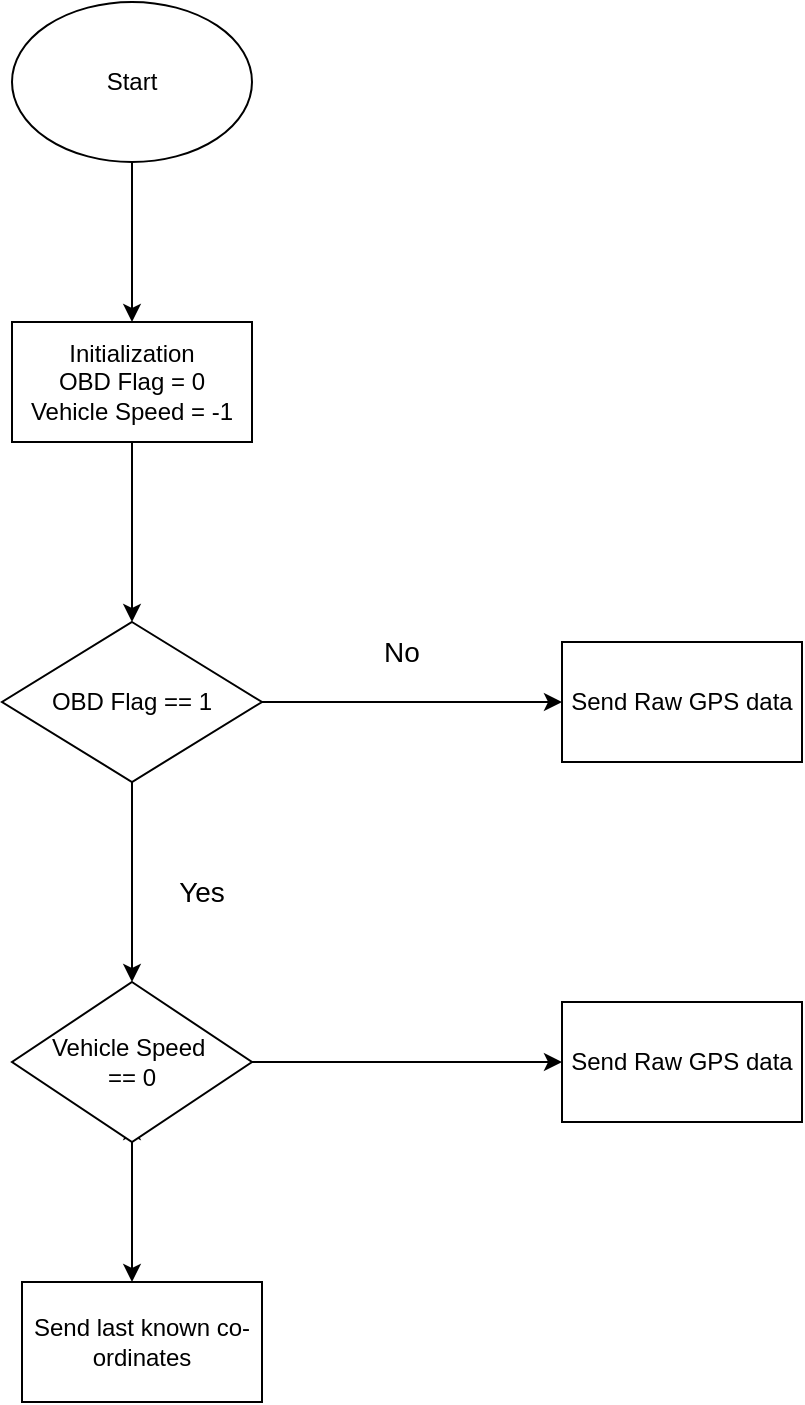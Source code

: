 <mxfile version="24.4.6" type="github">
  <diagram name="Page-1" id="V7EgAgGA362zwkshi-_R">
    <mxGraphModel dx="954" dy="542" grid="1" gridSize="10" guides="1" tooltips="1" connect="1" arrows="1" fold="1" page="1" pageScale="1" pageWidth="850" pageHeight="1100" math="0" shadow="0">
      <root>
        <mxCell id="0" />
        <mxCell id="1" parent="0" />
        <mxCell id="293EK7tKA1xx8MgygA2M-8" style="edgeStyle=orthogonalEdgeStyle;rounded=0;orthogonalLoop=1;jettySize=auto;html=1;exitX=1;exitY=0.5;exitDx=0;exitDy=0;" edge="1" parent="1" source="293EK7tKA1xx8MgygA2M-1">
          <mxGeometry relative="1" as="geometry">
            <mxPoint x="600" y="350" as="targetPoint" />
          </mxGeometry>
        </mxCell>
        <mxCell id="293EK7tKA1xx8MgygA2M-26" style="edgeStyle=orthogonalEdgeStyle;rounded=0;orthogonalLoop=1;jettySize=auto;html=1;exitX=0.5;exitY=1;exitDx=0;exitDy=0;entryX=0.5;entryY=0;entryDx=0;entryDy=0;" edge="1" parent="1" source="293EK7tKA1xx8MgygA2M-1" target="293EK7tKA1xx8MgygA2M-16">
          <mxGeometry relative="1" as="geometry" />
        </mxCell>
        <mxCell id="293EK7tKA1xx8MgygA2M-1" value="OBD Flag == 1" style="rhombus;whiteSpace=wrap;html=1;" vertex="1" parent="1">
          <mxGeometry x="320" y="310" width="130" height="80" as="geometry" />
        </mxCell>
        <mxCell id="293EK7tKA1xx8MgygA2M-5" value="Yes" style="text;html=1;align=center;verticalAlign=middle;whiteSpace=wrap;rounded=0;fontSize=14;" vertex="1" parent="1">
          <mxGeometry x="390" y="420" width="60" height="50" as="geometry" />
        </mxCell>
        <mxCell id="293EK7tKA1xx8MgygA2M-6" value="No" style="text;html=1;align=center;verticalAlign=middle;whiteSpace=wrap;rounded=0;fontSize=14;" vertex="1" parent="1">
          <mxGeometry x="490" y="300" width="60" height="50" as="geometry" />
        </mxCell>
        <mxCell id="293EK7tKA1xx8MgygA2M-11" value="" style="endArrow=classic;html=1;rounded=0;entryX=0.5;entryY=0;entryDx=0;entryDy=0;" edge="1" parent="1" target="293EK7tKA1xx8MgygA2M-22">
          <mxGeometry width="50" height="50" relative="1" as="geometry">
            <mxPoint x="385" y="80" as="sourcePoint" />
            <mxPoint x="385" y="150" as="targetPoint" />
          </mxGeometry>
        </mxCell>
        <mxCell id="293EK7tKA1xx8MgygA2M-13" value="Send Raw GPS data" style="rounded=0;whiteSpace=wrap;html=1;" vertex="1" parent="1">
          <mxGeometry x="600" y="320" width="120" height="60" as="geometry" />
        </mxCell>
        <mxCell id="293EK7tKA1xx8MgygA2M-14" value="Send last known co-ordinates" style="rounded=0;whiteSpace=wrap;html=1;" vertex="1" parent="1">
          <mxGeometry x="330" y="640" width="120" height="60" as="geometry" />
        </mxCell>
        <mxCell id="293EK7tKA1xx8MgygA2M-17" style="edgeStyle=orthogonalEdgeStyle;rounded=0;orthogonalLoop=1;jettySize=auto;html=1;exitX=0.5;exitY=1;exitDx=0;exitDy=0;" edge="1" parent="1" source="293EK7tKA1xx8MgygA2M-16">
          <mxGeometry relative="1" as="geometry">
            <mxPoint x="385" y="560" as="targetPoint" />
          </mxGeometry>
        </mxCell>
        <mxCell id="293EK7tKA1xx8MgygA2M-27" style="edgeStyle=orthogonalEdgeStyle;rounded=0;orthogonalLoop=1;jettySize=auto;html=1;exitX=1;exitY=0.5;exitDx=0;exitDy=0;entryX=0;entryY=0.5;entryDx=0;entryDy=0;" edge="1" parent="1" source="293EK7tKA1xx8MgygA2M-16" target="293EK7tKA1xx8MgygA2M-19">
          <mxGeometry relative="1" as="geometry" />
        </mxCell>
        <mxCell id="293EK7tKA1xx8MgygA2M-16" value="Vehicle Speed&amp;nbsp;&lt;div&gt;== 0&lt;/div&gt;" style="rhombus;whiteSpace=wrap;html=1;" vertex="1" parent="1">
          <mxGeometry x="325" y="490" width="120" height="80" as="geometry" />
        </mxCell>
        <mxCell id="293EK7tKA1xx8MgygA2M-19" value="Send Raw GPS data" style="rounded=0;whiteSpace=wrap;html=1;" vertex="1" parent="1">
          <mxGeometry x="600" y="500" width="120" height="60" as="geometry" />
        </mxCell>
        <mxCell id="293EK7tKA1xx8MgygA2M-20" value="Start" style="ellipse;whiteSpace=wrap;html=1;" vertex="1" parent="1">
          <mxGeometry x="325" width="120" height="80" as="geometry" />
        </mxCell>
        <mxCell id="293EK7tKA1xx8MgygA2M-24" style="edgeStyle=orthogonalEdgeStyle;rounded=0;orthogonalLoop=1;jettySize=auto;html=1;exitX=0.5;exitY=1;exitDx=0;exitDy=0;entryX=0.5;entryY=0;entryDx=0;entryDy=0;" edge="1" parent="1" source="293EK7tKA1xx8MgygA2M-22" target="293EK7tKA1xx8MgygA2M-1">
          <mxGeometry relative="1" as="geometry" />
        </mxCell>
        <mxCell id="293EK7tKA1xx8MgygA2M-22" value="Initialization&lt;div&gt;OBD Flag = 0&lt;/div&gt;&lt;div&gt;Vehicle Speed = -1&lt;/div&gt;" style="rounded=0;whiteSpace=wrap;html=1;" vertex="1" parent="1">
          <mxGeometry x="325" y="160" width="120" height="60" as="geometry" />
        </mxCell>
        <mxCell id="293EK7tKA1xx8MgygA2M-29" style="edgeStyle=orthogonalEdgeStyle;rounded=0;orthogonalLoop=1;jettySize=auto;html=1;exitX=0.5;exitY=1;exitDx=0;exitDy=0;" edge="1" parent="1" source="293EK7tKA1xx8MgygA2M-16">
          <mxGeometry relative="1" as="geometry">
            <mxPoint x="385" y="640" as="targetPoint" />
          </mxGeometry>
        </mxCell>
      </root>
    </mxGraphModel>
  </diagram>
</mxfile>
